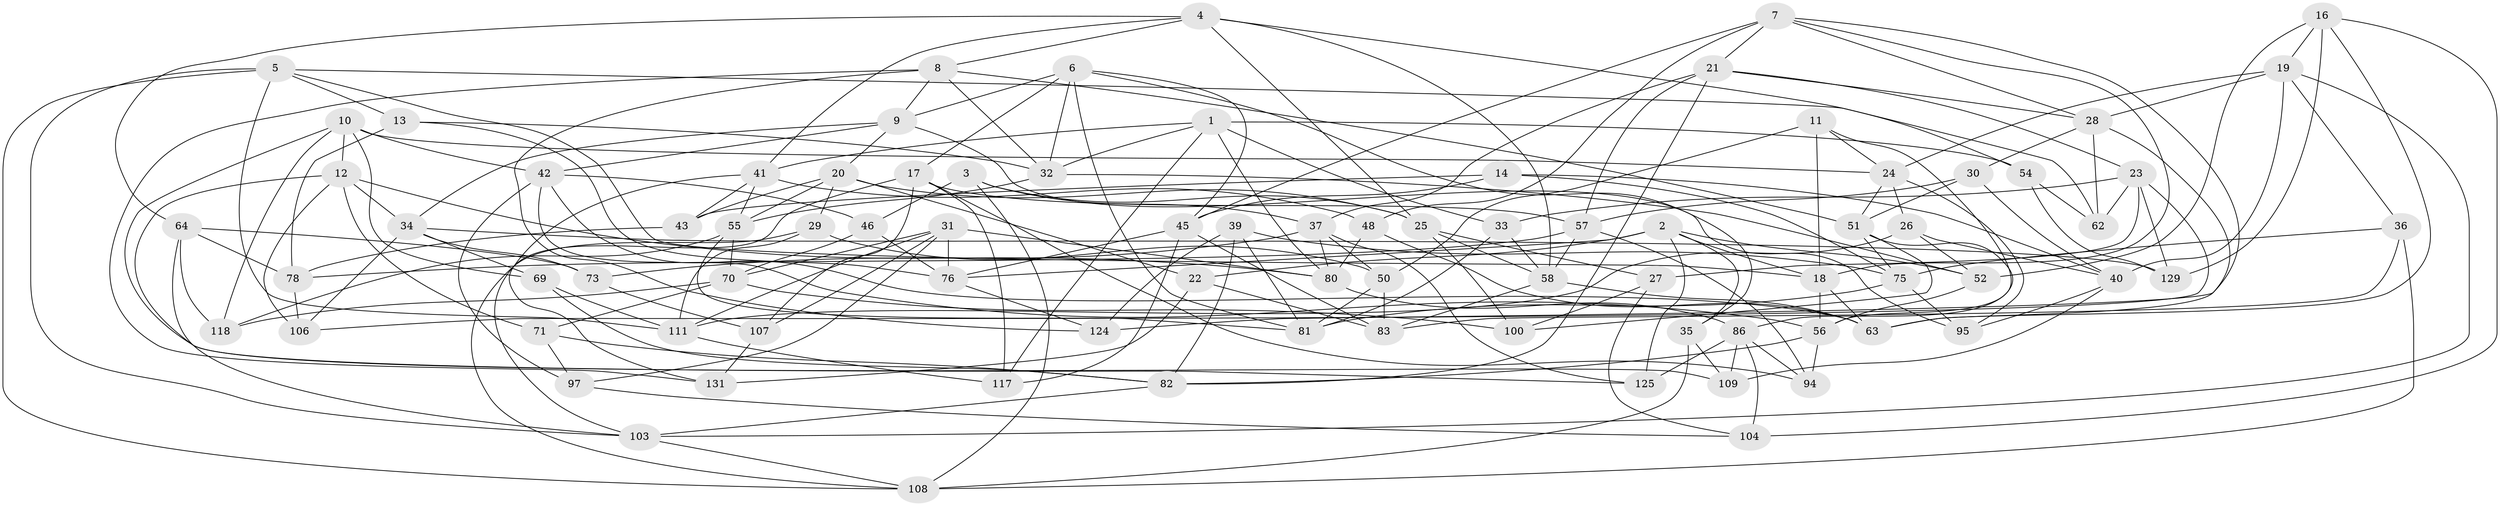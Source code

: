 // original degree distribution, {4: 1.0}
// Generated by graph-tools (version 1.1) at 2025/11/02/27/25 16:11:42]
// undirected, 84 vertices, 214 edges
graph export_dot {
graph [start="1"]
  node [color=gray90,style=filled];
  1 [super="+60"];
  2 [super="+128"];
  3;
  4 [super="+74"];
  5 [super="+67"];
  6 [super="+85"];
  7 [super="+53"];
  8 [super="+89"];
  9 [super="+113"];
  10 [super="+112"];
  11;
  12 [super="+15"];
  13;
  14;
  16 [super="+133"];
  17 [super="+119"];
  18 [super="+66"];
  19 [super="+93"];
  20 [super="+65"];
  21 [super="+68"];
  22;
  23 [super="+101"];
  24 [super="+114"];
  25 [super="+61"];
  26;
  27;
  28 [super="+88"];
  29;
  30;
  31 [super="+38"];
  32 [super="+49"];
  33;
  34 [super="+44"];
  35;
  36;
  37 [super="+91"];
  39;
  40 [super="+47"];
  41 [super="+122"];
  42 [super="+98"];
  43;
  45 [super="+77"];
  46;
  48;
  50 [super="+105"];
  51 [super="+102"];
  52 [super="+96"];
  54;
  55 [super="+127"];
  56 [super="+59"];
  57 [super="+72"];
  58 [super="+87"];
  62;
  63 [super="+90"];
  64 [super="+132"];
  69;
  70 [super="+115"];
  71;
  73;
  75 [super="+79"];
  76 [super="+99"];
  78 [super="+121"];
  80 [super="+92"];
  81 [super="+123"];
  82 [super="+130"];
  83 [super="+84"];
  86 [super="+116"];
  94;
  95;
  97;
  100;
  103 [super="+110"];
  104;
  106;
  107;
  108 [super="+120"];
  109;
  111 [super="+126"];
  117;
  118;
  124;
  125;
  129;
  131;
  1 -- 117;
  1 -- 33;
  1 -- 54;
  1 -- 32;
  1 -- 41;
  1 -- 80;
  2 -- 52;
  2 -- 35;
  2 -- 18;
  2 -- 76;
  2 -- 125;
  2 -- 22;
  3 -- 46;
  3 -- 25;
  3 -- 108;
  3 -- 37;
  4 -- 64;
  4 -- 25;
  4 -- 8;
  4 -- 41;
  4 -- 58;
  4 -- 54;
  5 -- 13;
  5 -- 62;
  5 -- 103;
  5 -- 18;
  5 -- 108;
  5 -- 111;
  6 -- 45;
  6 -- 17;
  6 -- 32;
  6 -- 35;
  6 -- 81;
  6 -- 9;
  7 -- 45;
  7 -- 48;
  7 -- 18;
  7 -- 124;
  7 -- 28;
  7 -- 21;
  8 -- 32;
  8 -- 131;
  8 -- 124;
  8 -- 9;
  8 -- 51;
  9 -- 34;
  9 -- 20;
  9 -- 42;
  9 -- 95;
  10 -- 109;
  10 -- 118;
  10 -- 42;
  10 -- 24;
  10 -- 12;
  10 -- 69;
  11 -- 18;
  11 -- 86;
  11 -- 24;
  11 -- 50;
  12 -- 80;
  12 -- 125;
  12 -- 34;
  12 -- 106;
  12 -- 71;
  13 -- 76;
  13 -- 78;
  13 -- 32;
  14 -- 40;
  14 -- 43;
  14 -- 75;
  14 -- 45;
  16 -- 104;
  16 -- 19;
  16 -- 52 [weight=2];
  16 -- 129;
  16 -- 63;
  17 -- 94;
  17 -- 107;
  17 -- 57;
  17 -- 117;
  17 -- 103;
  18 -- 56;
  18 -- 63;
  19 -- 36;
  19 -- 24;
  19 -- 103;
  19 -- 40;
  19 -- 28;
  20 -- 22;
  20 -- 43;
  20 -- 29;
  20 -- 25;
  20 -- 55;
  21 -- 82;
  21 -- 28;
  21 -- 57;
  21 -- 37;
  21 -- 23;
  22 -- 131;
  22 -- 83;
  23 -- 129;
  23 -- 62;
  23 -- 33;
  23 -- 106;
  23 -- 27;
  24 -- 51;
  24 -- 26;
  24 -- 95;
  25 -- 58;
  25 -- 100;
  25 -- 27;
  26 -- 40;
  26 -- 111;
  26 -- 52;
  27 -- 104;
  27 -- 100;
  28 -- 30;
  28 -- 62;
  28 -- 63;
  29 -- 50;
  29 -- 111;
  29 -- 108;
  30 -- 40;
  30 -- 51;
  30 -- 57;
  31 -- 111;
  31 -- 107;
  31 -- 97;
  31 -- 76;
  31 -- 70;
  31 -- 80;
  32 -- 52;
  32 -- 55;
  33 -- 81;
  33 -- 58;
  34 -- 73;
  34 -- 129;
  34 -- 69;
  34 -- 106;
  35 -- 108;
  35 -- 109;
  36 -- 108;
  36 -- 75;
  36 -- 83;
  37 -- 125;
  37 -- 80;
  37 -- 73;
  37 -- 50;
  39 -- 81;
  39 -- 124;
  39 -- 75;
  39 -- 82;
  40 -- 95;
  40 -- 109;
  41 -- 43;
  41 -- 48;
  41 -- 131;
  41 -- 55;
  42 -- 97;
  42 -- 56;
  42 -- 46;
  42 -- 63;
  43 -- 78;
  45 -- 117;
  45 -- 83;
  45 -- 76;
  46 -- 70;
  46 -- 76;
  48 -- 63;
  48 -- 80;
  50 -- 83 [weight=2];
  50 -- 81;
  51 -- 100;
  51 -- 56;
  51 -- 75;
  52 -- 56;
  54 -- 62;
  54 -- 129;
  55 -- 81;
  55 -- 70;
  55 -- 118;
  56 -- 94;
  56 -- 82;
  57 -- 94;
  57 -- 58;
  57 -- 78;
  58 -- 63;
  58 -- 83;
  64 -- 73;
  64 -- 78 [weight=2];
  64 -- 118;
  64 -- 103;
  69 -- 111;
  69 -- 82;
  70 -- 71;
  70 -- 118;
  70 -- 100;
  71 -- 97;
  71 -- 82;
  73 -- 107;
  75 -- 95;
  75 -- 81;
  76 -- 124;
  78 -- 106;
  80 -- 86;
  82 -- 103;
  86 -- 125;
  86 -- 109;
  86 -- 104;
  86 -- 94;
  97 -- 104;
  103 -- 108;
  107 -- 131;
  111 -- 117;
}
